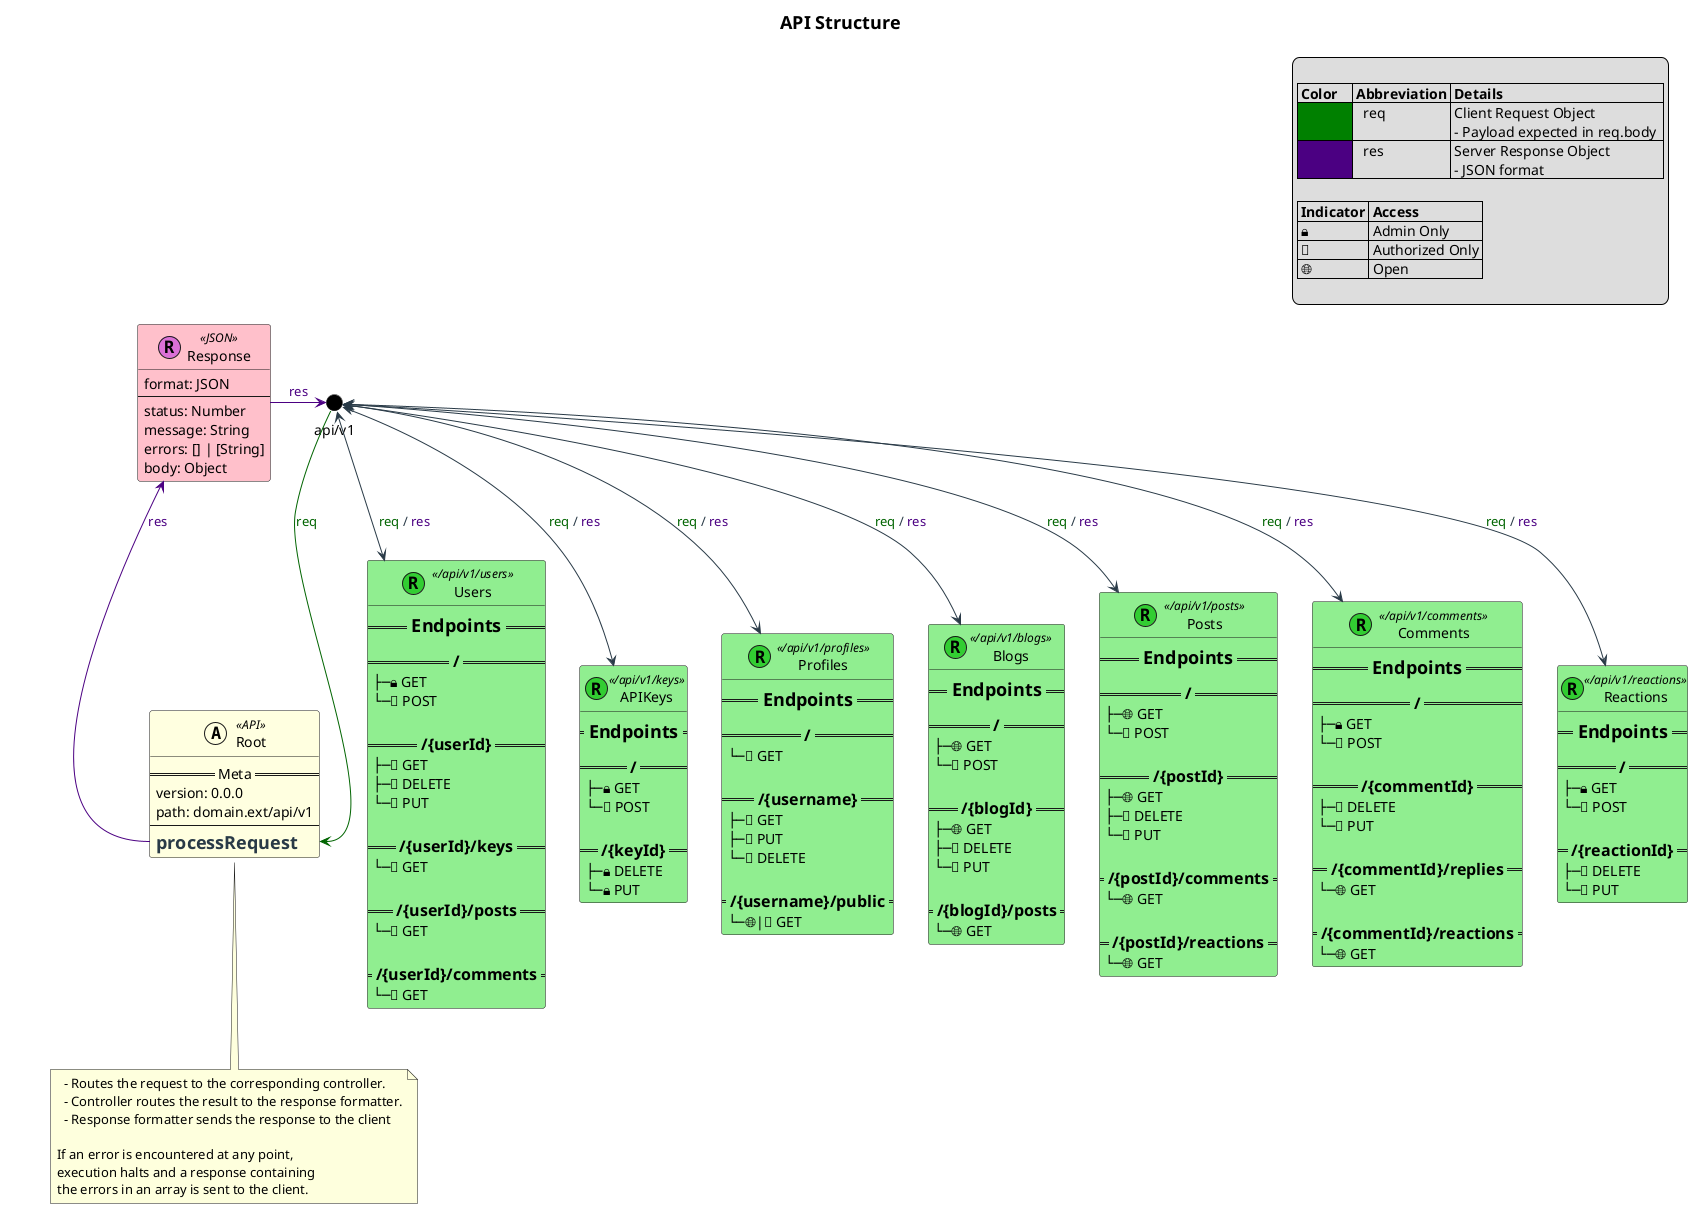 @startuml

!function $resource($alias,$path) !return "class " + $alias + "<<(R,LimeGreen) "+"/api/v1/"+$path+">>" + "#LightGreen"
!function $seperator($text) !return "=="+"<U+0020>"+$text+"<U+0020>"+"=="

!$req_res_pipeline="#line:293A47;text:Black : <color DarkGreen> req <color 293A47>/<color Indigo> res "
!$req_line="#line:DarkGreen;text:DarkGreen : req"
!$res_line="#line:Indigo;text:Indigo : res"

title =API Structure

legend top right

|= Color    |= Abbreviation |= Details |
| <#008000> |   req         | Client Request Object\n - Payload expected in req.body  |
| <#4b0082> |   res         | Server Response Object\n - JSON format|

|= Indicator |= Access         |
| 🔒         | Admin Only      |
| 🔑         | Authorized Only |
| 🌐         | Open            |

endlegend

together {  

  class Root << (A,LightYellow) API >> #LightYellow {
    $seperator("Meta")
    version: 0.0.0
    path: domain.ext/api/v1
    --
    ==<color 293A47>processRequest
  }

  circle api/v1 #Black

  class Response << (R, Orchid) JSON>> #Pink {
    format: JSON
    --
    status: Number
    message: String
    errors: [] | [String]
    body: Object
  }
}

together {
  $resource(Users,"users") {
    =$seperator("Endpoints")
    ==$seperator("/")
      ├─🔒 GET 
      └─🔑 POST

    ==$seperator("/{userId}")
      ├─🔑 GET
      ├─🔑 DELETE 
      └─🔑 PUT
    
    ==$seperator("/{userId}/keys")
       └─🔑 GET

    ==$seperator("/{userId}/posts")
       └─🔑 GET

    ==$seperator("/{userId}/comments")
       └─🔑 GET
  }
  $resource(APIKeys,"keys") {
    =$seperator("Endpoints")
    ==$seperator("/")
      ├─🔒 GET 
      └─🔑 POST

    ==$seperator("/{keyId}")
      ├─🔒 DELETE 
      └─🔒 PUT
  }
  $resource(Profiles,"profiles"){
    =$seperator("Endpoints")
    ==$seperator("/")
      └─🔑 GET

    ==$seperator("/{username}")
      ├─🔑 GET
      ├─🔑 PUT
      └─🔑 DELETE

    ==$seperator("/{username}/public")
       └─🌐|🔑 GET
  }

  $resource(Blogs,"blogs") {
    =$seperator("Endpoints")
    ==$seperator("/")
      ├─🌐 GET 
      └─🔑 POST

    ==$seperator("/{blogId}")
      ├─🌐 GET
      ├─🔑 DELETE 
      └─🔑 PUT

    ==$seperator("/{blogId}/posts")
       └─🌐 GET 
  }

  $resource(Posts,"posts") {
    =$seperator("Endpoints")
    ==$seperator("/")
      ├─🌐 GET 
      └─🔑 POST

    ==$seperator("/{postId}")
      ├─🌐 GET
      ├─🔑 DELETE 
      └─🔑 PUT

    ==$seperator("/{postId}/comments")
       └─🌐 GET

    ==$seperator("/{postId}/reactions")
       └─🌐 GET
  }

  $resource(Comments,"comments") {
    =$seperator("Endpoints")
    ==$seperator("/")
      ├─🔒 GET 
      └─🔑 POST
    
    ==$seperator("/{commentId}")
      ├─🔑 DELETE 
      └─🔑 PUT

    ==$seperator("/{commentId}/replies")
       └─🌐 GET

    ==$seperator("/{commentId}/reactions")
       └─🌐 GET
  }

  $resource(Reactions,"reactions") {
    =$seperator("Endpoints")
    ==$seperator("/")
      ├─🔒 GET 
      └─🔑 POST

    ==$seperator("/{reactionId}")
      ├─🔑 DELETE 
      └─🔑 PUT
  }
}

"api/v1" --> Root::processRequest $req_line
Root::processRequest --> Response $res_line
Response -> "api/v1" $res_line

"api/v1" <--> Users $req_res_pipeline
"api/v1" <--> APIKeys $req_res_pipeline
"api/v1" <--> Profiles $req_res_pipeline
"api/v1" <--> Blogs $req_res_pipeline
"api/v1" <--> Posts $req_res_pipeline
"api/v1" <--> Comments $req_res_pipeline
"api/v1" <--> Reactions $req_res_pipeline

note bottom of Root
  - Routes the request to the corresponding controller.
  - Controller routes the result to the response formatter.
  - Response formatter sends the response to the client

If an error is encountered at any point, 
execution halts and a response containing
the errors in an array is sent to the client.
endnote


@enduml